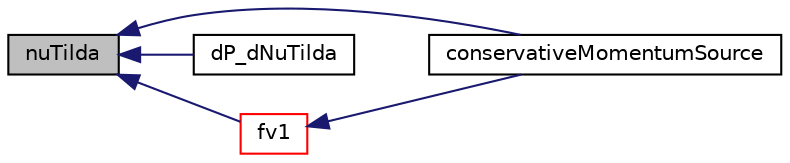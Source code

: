digraph "nuTilda"
{
  bgcolor="transparent";
  edge [fontname="Helvetica",fontsize="10",labelfontname="Helvetica",labelfontsize="10"];
  node [fontname="Helvetica",fontsize="10",shape=record];
  rankdir="LR";
  Node1 [label="nuTilda",height=0.2,width=0.4,color="black", fillcolor="grey75", style="filled" fontcolor="black"];
  Node1 -> Node2 [dir="back",color="midnightblue",fontsize="10",style="solid",fontname="Helvetica"];
  Node2 [label="conservativeMomentumSource",height=0.2,width=0.4,color="black",URL="$classFoam_1_1incompressibleAdjoint_1_1adjointRASModels_1_1adjointSpalartAllmaras.html#a3bf0120d86817809d5acc7ea515343e4",tooltip="Conservative source term for the adjoint momentum equations. "];
  Node1 -> Node3 [dir="back",color="midnightblue",fontsize="10",style="solid",fontname="Helvetica"];
  Node3 [label="dP_dNuTilda",height=0.2,width=0.4,color="black",URL="$classFoam_1_1incompressibleAdjoint_1_1adjointRASModels_1_1adjointSpalartAllmaras.html#adaff4d770455706ceaf65d263cfda279"];
  Node1 -> Node4 [dir="back",color="midnightblue",fontsize="10",style="solid",fontname="Helvetica"];
  Node4 [label="fv1",height=0.2,width=0.4,color="red",URL="$classFoam_1_1incompressibleAdjoint_1_1adjointRASModels_1_1adjointSpalartAllmaras.html#adac3b2d202b6b222dfbeca2e612c5ed2"];
  Node4 -> Node2 [dir="back",color="midnightblue",fontsize="10",style="solid",fontname="Helvetica"];
}
